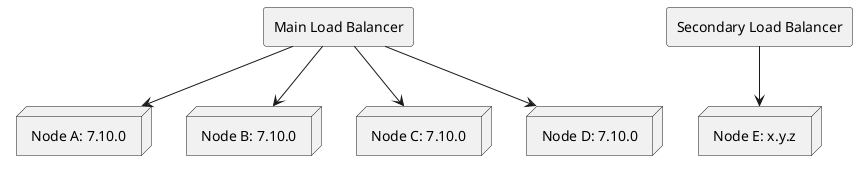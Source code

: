 @startuml
rectangle "Main Load Balancer"
rectangle "Secondary Load Balancer"

node "Node A: 7.10.0"
node "Node B: 7.10.0"
node "Node C: 7.10.0"
node "Node D: 7.10.0"
node "Node E: x.y.z"

[Main Load Balancer] --> [Node A: 7.10.0]
[Main Load Balancer] --> [Node B: 7.10.0]
[Main Load Balancer] --> [Node C: 7.10.0]
[Main Load Balancer] --> [Node D: 7.10.0]
[Secondary Load Balancer] --> [Node E: x.y.z]


@enduml